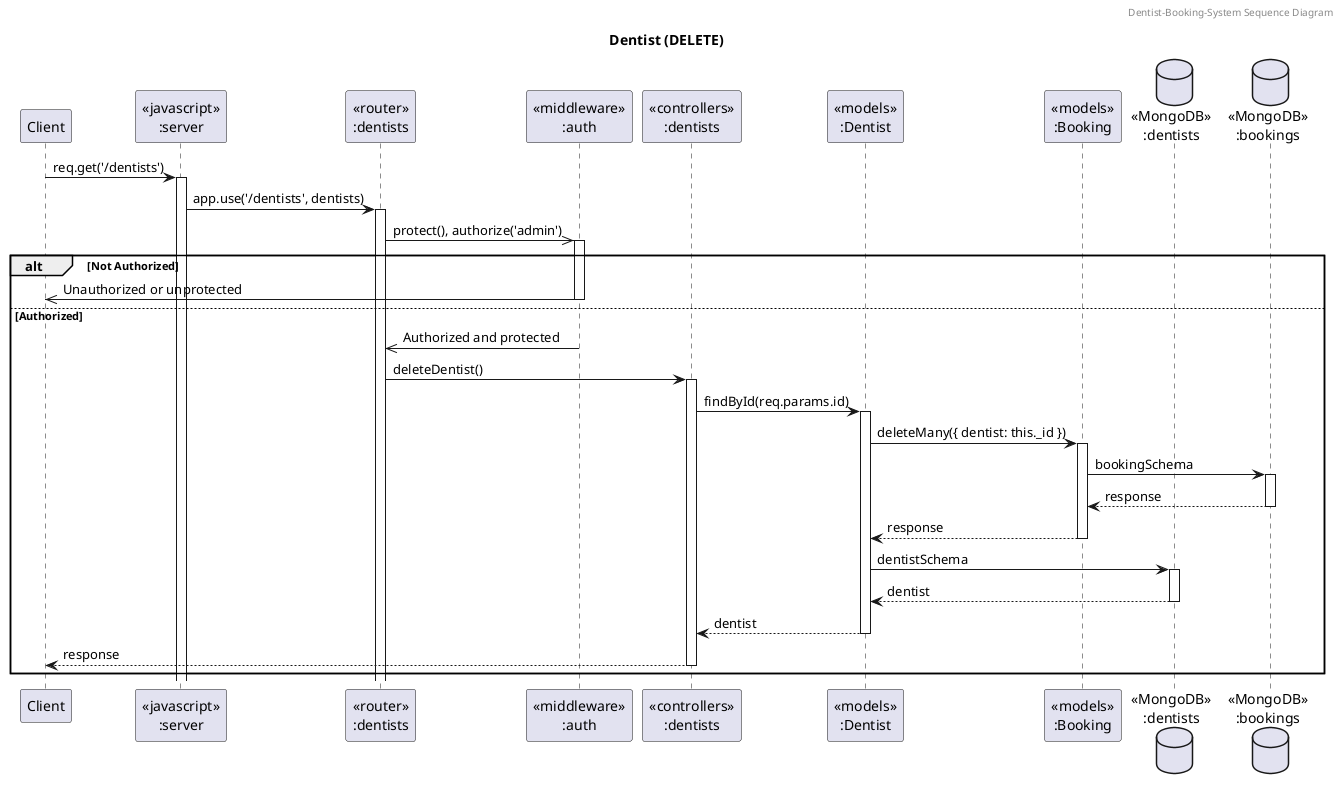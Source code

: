 @startuml Dentist (DELETE)
header Dentist-Booking-System Sequence Diagram
title "Dentist (DELETE)"

participant "Client" as client
participant "<<javascript>>\n:server" as server
participant "<<router>>\n:dentists" as dentistRouter
participant "<<middleware>>\n:auth" as authMiddleware
participant "<<controllers>>\n:dentists" as dentistController
participant "<<models>>\n:Dentist" as dentistModel
participant "<<models>>\n:Booking" as bookingModel
database "<<MongoDB>>\n:dentists" as dentistDatabase
database "<<MongoDB>>\n:bookings" as bookingDatabase

client -> server ++: req.get('/dentists')
server -> dentistRouter ++: app.use('/dentists', dentists)
dentistRouter ->> authMiddleware ++: protect(), authorize('admin')
alt Not Authorized
    authMiddleware ->> client --: Unauthorized or unprotected
else Authorized
    authMiddleware ->> dentistRouter --: Authorized and protected
    dentistRouter -> dentistController ++: deleteDentist()
    dentistController -> dentistModel ++: findById(req.params.id)
    dentistModel -> bookingModel ++: deleteMany({ dentist: this._id })
    bookingModel -> bookingDatabase ++: bookingSchema
    bookingModel <-- bookingDatabase --: response
    dentistModel <-- bookingModel --: response
    dentistModel -> dentistDatabase ++: dentistSchema
    dentistDatabase --> dentistModel --: dentist
    dentistModel --> dentistController --: dentist
    client <-- dentistController --: response
end
@enduml